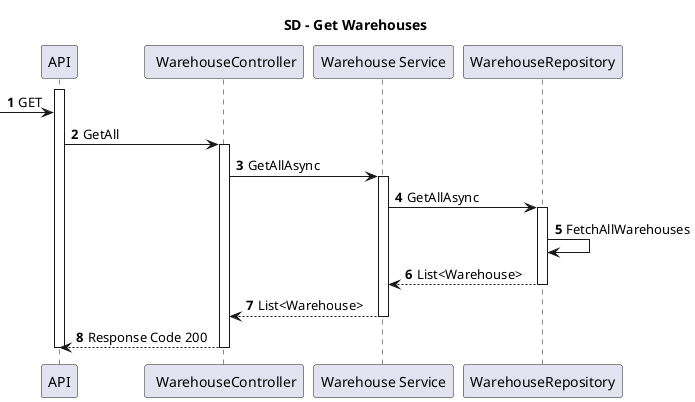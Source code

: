 @startuml USA02_2

title SD - Get Warehouses

autonumber

participant "API" as API
participant " WarehouseController" as C
participant "Warehouse Service" as S
participant "WarehouseRepository" as R

activate API
 -> API : GET
API -> C : GetAll
activate C
C -> S : GetAllAsync
activate S
S -> R : GetAllAsync
activate R
R -> R : FetchAllWarehouses 
R --> S : List<Warehouse>
deactivate R
S --> C : List<Warehouse>
deactivate S
C --> API : Response Code 200
deactivate C
deactivate API